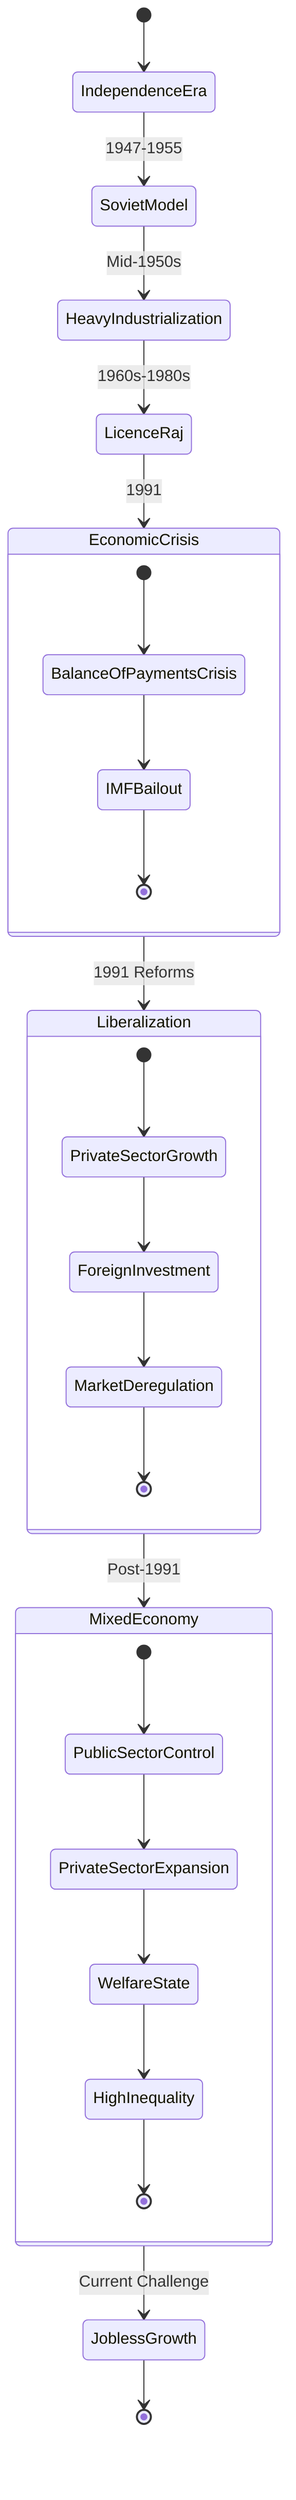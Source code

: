 stateDiagram-v2
    [*] --> IndependenceEra
    
    IndependenceEra --> SovietModel : 1947-1955
    SovietModel --> HeavyIndustrialization : Mid-1950s
    HeavyIndustrialization --> LicenceRaj : 1960s-1980s
    LicenceRaj --> EconomicCrisis : 1991
    
    state EconomicCrisis {
        [*] --> BalanceOfPaymentsCrisis
        BalanceOfPaymentsCrisis --> IMFBailout
        IMFBailout --> [*]
    }
    
    EconomicCrisis --> Liberalization : 1991 Reforms
    
    state Liberalization {
        [*] --> PrivateSectorGrowth
        PrivateSectorGrowth --> ForeignInvestment
        ForeignInvestment --> MarketDeregulation
        MarketDeregulation --> [*]
    }
    
    Liberalization --> MixedEconomy : Post-1991
    
    state MixedEconomy {
        [*] --> PublicSectorControl
        PublicSectorControl --> PrivateSectorExpansion
        PrivateSectorExpansion --> WelfareState
        WelfareState --> HighInequality
        HighInequality --> [*]
    }
    
    MixedEconomy --> JoblessGrowth : Current Challenge
    JoblessGrowth --> [*]